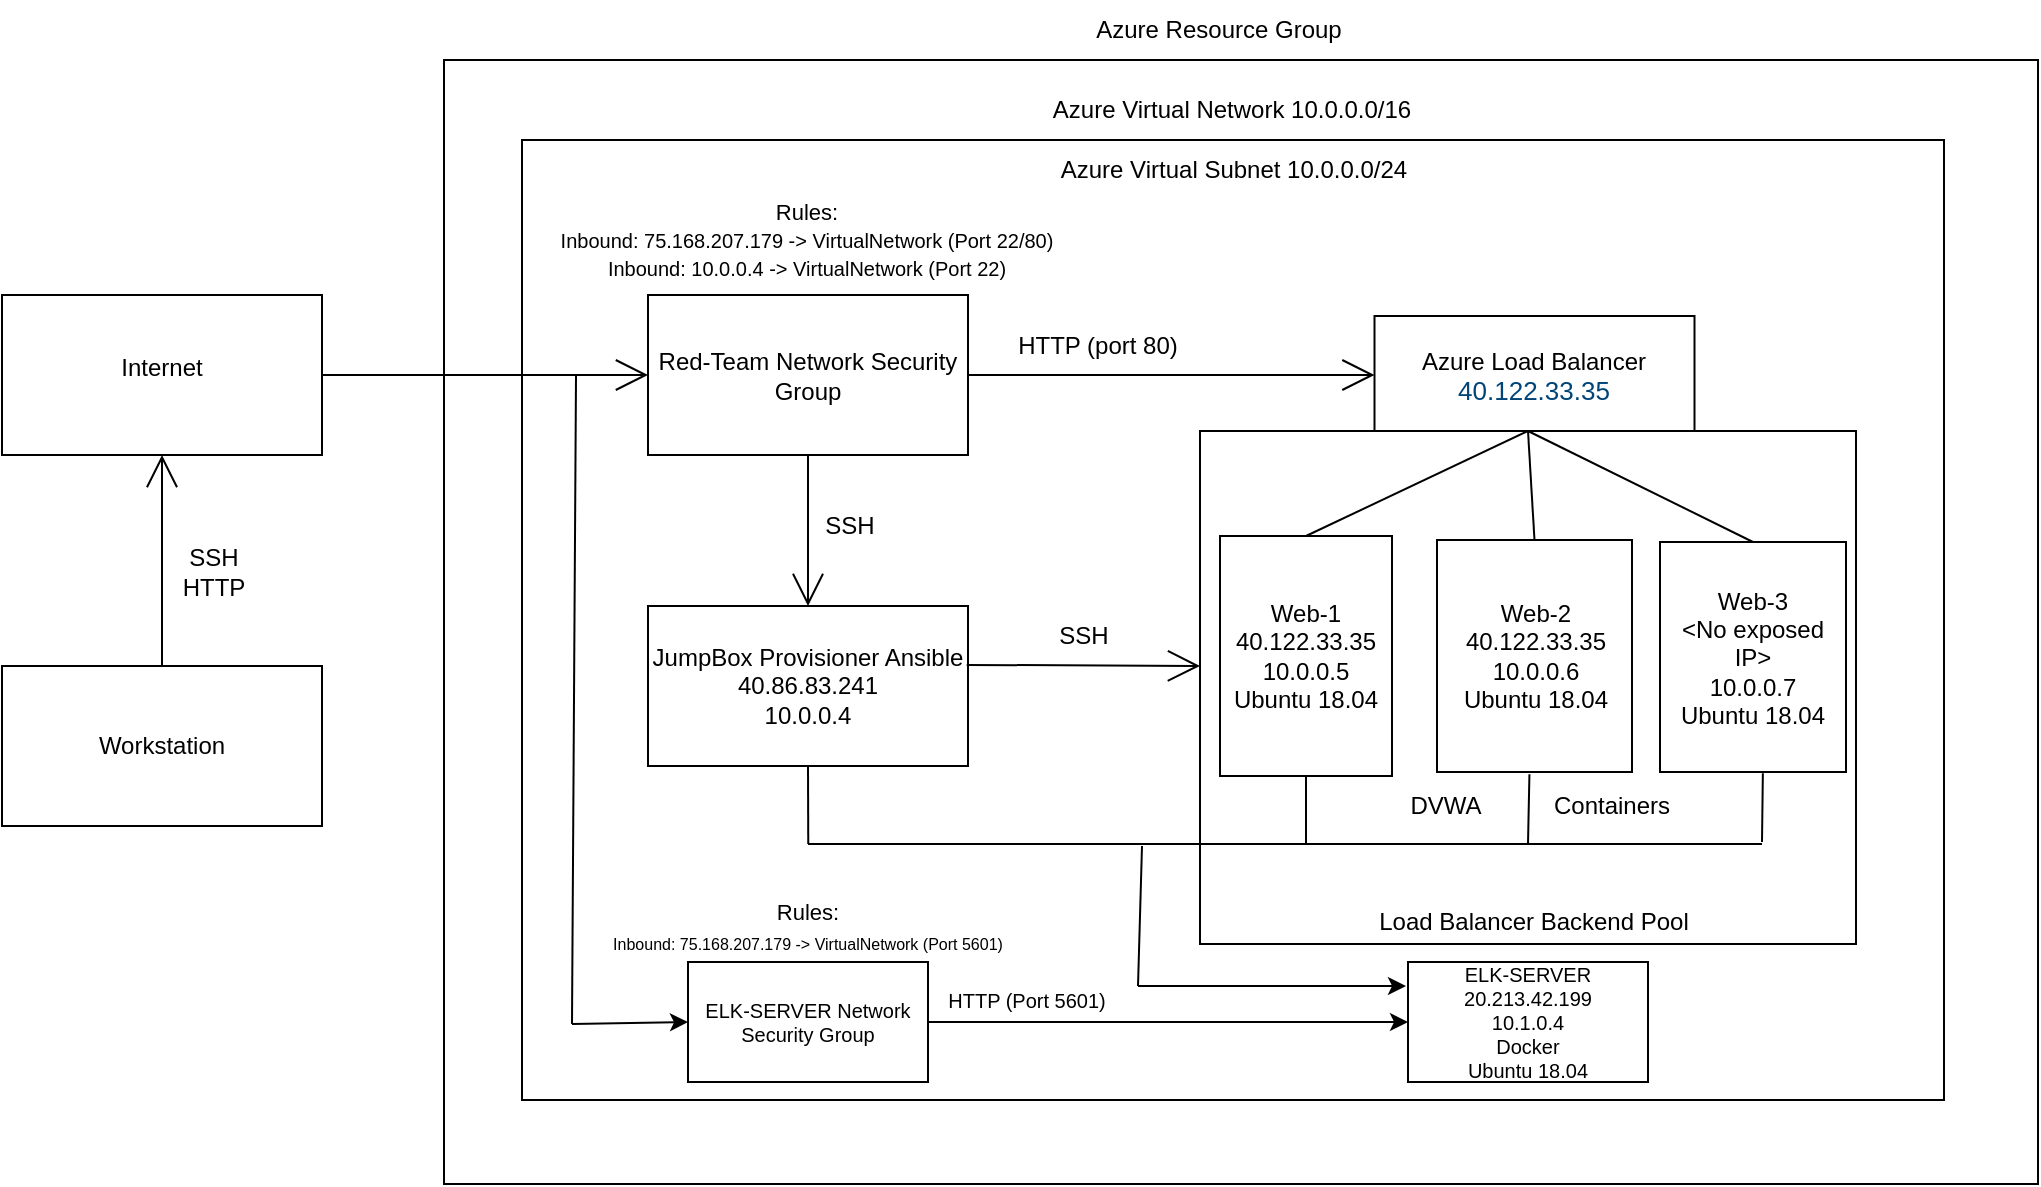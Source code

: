 <mxfile version="17.1.3" type="github">
  <diagram id="Vim2YMB18qbfsKO-1kl4" name="Page-1">
    <mxGraphModel dx="947" dy="804" grid="0" gridSize="10" guides="1" tooltips="1" connect="1" arrows="1" fold="1" page="0" pageScale="1" pageWidth="850" pageHeight="1100" math="0" shadow="0">
      <root>
        <mxCell id="0" />
        <mxCell id="1" parent="0" />
        <mxCell id="Mb7m1HrjGLBDkhzbU_Ss-30" value="" style="rounded=0;whiteSpace=wrap;html=1;hachureGap=4;" parent="1" vertex="1">
          <mxGeometry x="703" y="237" width="314" height="215" as="geometry" />
        </mxCell>
        <mxCell id="Mb7m1HrjGLBDkhzbU_Ss-1" value="" style="rounded=0;whiteSpace=wrap;html=1;hachureGap=4;" parent="1" vertex="1">
          <mxGeometry x="318" y="19" width="797" height="562" as="geometry" />
        </mxCell>
        <mxCell id="Mb7m1HrjGLBDkhzbU_Ss-3" value="Azure Resource Group" style="text;strokeColor=none;fillColor=none;html=1;align=center;verticalAlign=middle;whiteSpace=wrap;rounded=0;hachureGap=4;" parent="1" vertex="1">
          <mxGeometry x="610" y="-11" width="191" height="30" as="geometry" />
        </mxCell>
        <mxCell id="Mb7m1HrjGLBDkhzbU_Ss-6" value="" style="rounded=0;whiteSpace=wrap;html=1;hachureGap=4;" parent="1" vertex="1">
          <mxGeometry x="357" y="59" width="711" height="480" as="geometry" />
        </mxCell>
        <mxCell id="Mb7m1HrjGLBDkhzbU_Ss-7" value="Azure Virtual Network 10.0.0.0/16" style="text;strokeColor=none;fillColor=none;html=1;align=center;verticalAlign=middle;whiteSpace=wrap;rounded=0;hachureGap=4;" parent="1" vertex="1">
          <mxGeometry x="610" y="29" width="204" height="30" as="geometry" />
        </mxCell>
        <mxCell id="Mb7m1HrjGLBDkhzbU_Ss-8" value="Azure Virtual Subnet 10.0.0.0/24" style="text;strokeColor=none;fillColor=none;html=1;align=center;verticalAlign=middle;whiteSpace=wrap;rounded=0;hachureGap=4;" parent="1" vertex="1">
          <mxGeometry x="576.5" y="59" width="272" height="30" as="geometry" />
        </mxCell>
        <mxCell id="Mb7m1HrjGLBDkhzbU_Ss-9" value="" style="rounded=0;whiteSpace=wrap;html=1;hachureGap=4;" parent="1" vertex="1">
          <mxGeometry x="97" y="136.5" width="160" height="80" as="geometry" />
        </mxCell>
        <mxCell id="Mb7m1HrjGLBDkhzbU_Ss-10" value="Internet" style="text;strokeColor=none;fillColor=none;html=1;align=center;verticalAlign=middle;whiteSpace=wrap;rounded=0;hachureGap=4;" parent="1" vertex="1">
          <mxGeometry x="147" y="158" width="60" height="30" as="geometry" />
        </mxCell>
        <mxCell id="Mb7m1HrjGLBDkhzbU_Ss-11" value="" style="rounded=0;whiteSpace=wrap;html=1;hachureGap=4;" parent="1" vertex="1">
          <mxGeometry x="97" y="322" width="160" height="80" as="geometry" />
        </mxCell>
        <mxCell id="Mb7m1HrjGLBDkhzbU_Ss-12" value="Workstation" style="text;strokeColor=none;fillColor=none;html=1;align=center;verticalAlign=middle;whiteSpace=wrap;rounded=0;hachureGap=4;" parent="1" vertex="1">
          <mxGeometry x="147" y="347" width="60" height="30" as="geometry" />
        </mxCell>
        <mxCell id="Mb7m1HrjGLBDkhzbU_Ss-13" value="" style="edgeStyle=none;orthogonalLoop=1;jettySize=auto;html=1;rounded=0;endArrow=open;startSize=14;endSize=14;sourcePerimeterSpacing=8;targetPerimeterSpacing=8;curved=1;exitX=0.5;exitY=0;exitDx=0;exitDy=0;entryX=0.5;entryY=1;entryDx=0;entryDy=0;" parent="1" source="Mb7m1HrjGLBDkhzbU_Ss-11" target="Mb7m1HrjGLBDkhzbU_Ss-9" edge="1">
          <mxGeometry width="120" relative="1" as="geometry">
            <mxPoint x="190" y="290" as="sourcePoint" />
            <mxPoint x="503" y="337" as="targetPoint" />
            <Array as="points" />
          </mxGeometry>
        </mxCell>
        <mxCell id="Mb7m1HrjGLBDkhzbU_Ss-14" value="SSH HTTP" style="text;strokeColor=none;fillColor=none;html=1;align=center;verticalAlign=middle;whiteSpace=wrap;rounded=0;hachureGap=4;" parent="1" vertex="1">
          <mxGeometry x="173" y="260" width="60" height="30" as="geometry" />
        </mxCell>
        <mxCell id="Mb7m1HrjGLBDkhzbU_Ss-15" value="Red-Team Network Security Group" style="rounded=0;whiteSpace=wrap;html=1;hachureGap=4;" parent="1" vertex="1">
          <mxGeometry x="420" y="136.5" width="160" height="80" as="geometry" />
        </mxCell>
        <mxCell id="Mb7m1HrjGLBDkhzbU_Ss-16" value="" style="edgeStyle=none;orthogonalLoop=1;jettySize=auto;html=1;rounded=0;endArrow=open;startSize=14;endSize=14;sourcePerimeterSpacing=8;targetPerimeterSpacing=8;curved=1;exitX=1;exitY=0.5;exitDx=0;exitDy=0;entryX=0;entryY=0.5;entryDx=0;entryDy=0;" parent="1" source="Mb7m1HrjGLBDkhzbU_Ss-9" target="Mb7m1HrjGLBDkhzbU_Ss-15" edge="1">
          <mxGeometry width="120" relative="1" as="geometry">
            <mxPoint x="549" y="119" as="sourcePoint" />
            <mxPoint x="669" y="119" as="targetPoint" />
            <Array as="points" />
          </mxGeometry>
        </mxCell>
        <mxCell id="Mb7m1HrjGLBDkhzbU_Ss-17" value="Azure Load Balancer&lt;br&gt;&lt;span style=&quot;color: rgb(0 , 69 , 120) ; font-family: &amp;#34;az_ea_font&amp;#34; , &amp;#34;segoe ui&amp;#34; , &amp;#34;az_font&amp;#34; , , , &amp;#34;blinkmacsystemfont&amp;#34; , &amp;#34;roboto&amp;#34; , &amp;#34;oxygen&amp;#34; , &amp;#34;ubuntu&amp;#34; , &amp;#34;cantarell&amp;#34; , &amp;#34;open sans&amp;#34; , &amp;#34;helvetica neue&amp;#34; , sans-serif ; font-size: 13px ; text-align: left&quot;&gt;40.122.33.35&lt;/span&gt;" style="rounded=0;whiteSpace=wrap;html=1;hachureGap=4;" parent="1" vertex="1">
          <mxGeometry x="783.25" y="147" width="160" height="59" as="geometry" />
        </mxCell>
        <mxCell id="Mb7m1HrjGLBDkhzbU_Ss-18" value="" style="edgeStyle=none;orthogonalLoop=1;jettySize=auto;html=1;rounded=0;endArrow=open;startSize=14;endSize=14;sourcePerimeterSpacing=8;targetPerimeterSpacing=8;curved=1;exitX=1;exitY=0.5;exitDx=0;exitDy=0;entryX=0;entryY=0.5;entryDx=0;entryDy=0;" parent="1" source="Mb7m1HrjGLBDkhzbU_Ss-15" target="Mb7m1HrjGLBDkhzbU_Ss-17" edge="1">
          <mxGeometry width="120" relative="1" as="geometry">
            <mxPoint x="549" y="162" as="sourcePoint" />
            <mxPoint x="669" y="162" as="targetPoint" />
            <Array as="points" />
          </mxGeometry>
        </mxCell>
        <mxCell id="Mb7m1HrjGLBDkhzbU_Ss-19" value="HTTP (port 80)" style="text;strokeColor=none;fillColor=none;html=1;align=center;verticalAlign=middle;whiteSpace=wrap;rounded=0;hachureGap=4;" parent="1" vertex="1">
          <mxGeometry x="587" y="147" width="116" height="30" as="geometry" />
        </mxCell>
        <mxCell id="Mb7m1HrjGLBDkhzbU_Ss-20" value="" style="edgeStyle=none;orthogonalLoop=1;jettySize=auto;html=1;rounded=0;endArrow=open;startSize=14;endSize=14;sourcePerimeterSpacing=8;targetPerimeterSpacing=8;curved=1;entryX=0.5;entryY=0;entryDx=0;entryDy=0;exitX=0.5;exitY=1;exitDx=0;exitDy=0;" parent="1" source="Mb7m1HrjGLBDkhzbU_Ss-15" target="Mb7m1HrjGLBDkhzbU_Ss-21" edge="1">
          <mxGeometry width="120" relative="1" as="geometry">
            <mxPoint x="496" y="211" as="sourcePoint" />
            <mxPoint x="669" y="291" as="targetPoint" />
            <Array as="points" />
          </mxGeometry>
        </mxCell>
        <mxCell id="Mb7m1HrjGLBDkhzbU_Ss-21" value="JumpBox Provisioner Ansible&lt;br&gt;40.86.83.241&lt;br&gt;10.0.0.4&lt;br&gt;" style="rounded=0;whiteSpace=wrap;html=1;hachureGap=4;" parent="1" vertex="1">
          <mxGeometry x="420" y="292" width="160" height="80" as="geometry" />
        </mxCell>
        <mxCell id="Mb7m1HrjGLBDkhzbU_Ss-22" value="SSH" style="text;strokeColor=none;fillColor=none;html=1;align=center;verticalAlign=middle;whiteSpace=wrap;rounded=0;hachureGap=4;" parent="1" vertex="1">
          <mxGeometry x="491" y="237" width="60" height="30" as="geometry" />
        </mxCell>
        <mxCell id="Mb7m1HrjGLBDkhzbU_Ss-23" value="" style="edgeStyle=none;orthogonalLoop=1;jettySize=auto;html=1;rounded=0;endArrow=open;startSize=14;endSize=14;sourcePerimeterSpacing=8;targetPerimeterSpacing=8;curved=1;exitX=0.996;exitY=0.368;exitDx=0;exitDy=0;exitPerimeter=0;" parent="1" edge="1" source="Mb7m1HrjGLBDkhzbU_Ss-21">
          <mxGeometry width="120" relative="1" as="geometry">
            <mxPoint x="601" y="322" as="sourcePoint" />
            <mxPoint x="696" y="322" as="targetPoint" />
            <Array as="points" />
          </mxGeometry>
        </mxCell>
        <mxCell id="Mb7m1HrjGLBDkhzbU_Ss-24" value="" style="rounded=0;whiteSpace=wrap;html=1;hachureGap=4;" parent="1" vertex="1">
          <mxGeometry x="696" y="204.5" width="328" height="256.5" as="geometry" />
        </mxCell>
        <mxCell id="Mb7m1HrjGLBDkhzbU_Ss-25" value="Web-1&lt;br&gt;40.122.33.35&lt;br&gt;10.0.0.5&lt;br&gt;Ubuntu 18.04" style="rounded=0;whiteSpace=wrap;html=1;hachureGap=4;" parent="1" vertex="1">
          <mxGeometry x="706" y="257" width="86" height="120" as="geometry" />
        </mxCell>
        <mxCell id="Mb7m1HrjGLBDkhzbU_Ss-27" value="Web-2&lt;br&gt;40.122.33.35&lt;br&gt;10.0.0.6&lt;br&gt;Ubuntu 18.04" style="rounded=0;whiteSpace=wrap;html=1;hachureGap=4;" parent="1" vertex="1">
          <mxGeometry x="814.5" y="259" width="97.5" height="116" as="geometry" />
        </mxCell>
        <mxCell id="Mb7m1HrjGLBDkhzbU_Ss-28" value="Web-3&lt;br&gt;&amp;lt;No exposed IP&amp;gt;&lt;br&gt;10.0.0.7&lt;br&gt;Ubuntu 18.04" style="rounded=0;whiteSpace=wrap;html=1;hachureGap=4;" parent="1" vertex="1">
          <mxGeometry x="926" y="260" width="93" height="115" as="geometry" />
        </mxCell>
        <mxCell id="Mb7m1HrjGLBDkhzbU_Ss-29" value="Load Balancer Backend Pool" style="text;strokeColor=none;fillColor=none;html=1;align=center;verticalAlign=middle;whiteSpace=wrap;rounded=0;hachureGap=4;" parent="1" vertex="1">
          <mxGeometry x="777.38" y="435" width="171.75" height="30" as="geometry" />
        </mxCell>
        <mxCell id="Mb7m1HrjGLBDkhzbU_Ss-32" value="SSH" style="text;strokeColor=none;fillColor=none;html=1;align=center;verticalAlign=middle;whiteSpace=wrap;rounded=0;hachureGap=4;" parent="1" vertex="1">
          <mxGeometry x="608" y="292" width="60" height="30" as="geometry" />
        </mxCell>
        <mxCell id="Mb7m1HrjGLBDkhzbU_Ss-65" value="" style="endArrow=none;html=1;rounded=0;startSize=14;endSize=14;sourcePerimeterSpacing=8;targetPerimeterSpacing=8;curved=1;entryX=0.5;entryY=1;entryDx=0;entryDy=0;" parent="1" target="Mb7m1HrjGLBDkhzbU_Ss-21" edge="1">
          <mxGeometry width="50" height="50" relative="1" as="geometry">
            <mxPoint x="500.13" y="411" as="sourcePoint" />
            <mxPoint x="706" y="335" as="targetPoint" />
          </mxGeometry>
        </mxCell>
        <mxCell id="Mb7m1HrjGLBDkhzbU_Ss-68" value="" style="endArrow=none;html=1;rounded=0;startSize=14;endSize=14;sourcePerimeterSpacing=8;targetPerimeterSpacing=8;curved=1;entryX=0.474;entryY=1.01;entryDx=0;entryDy=0;entryPerimeter=0;" parent="1" target="Mb7m1HrjGLBDkhzbU_Ss-27" edge="1">
          <mxGeometry width="50" height="50" relative="1" as="geometry">
            <mxPoint x="860" y="411" as="sourcePoint" />
            <mxPoint x="910" y="361" as="targetPoint" />
          </mxGeometry>
        </mxCell>
        <mxCell id="Mb7m1HrjGLBDkhzbU_Ss-70" value="" style="endArrow=none;html=1;rounded=0;startSize=14;endSize=14;sourcePerimeterSpacing=8;targetPerimeterSpacing=8;curved=1;entryX=0.5;entryY=1;entryDx=0;entryDy=0;" parent="1" target="Mb7m1HrjGLBDkhzbU_Ss-25" edge="1">
          <mxGeometry width="50" height="50" relative="1" as="geometry">
            <mxPoint x="749" y="411" as="sourcePoint" />
            <mxPoint x="795" y="361" as="targetPoint" />
          </mxGeometry>
        </mxCell>
        <mxCell id="Mb7m1HrjGLBDkhzbU_Ss-71" value="" style="endArrow=none;html=1;rounded=0;startSize=14;endSize=14;sourcePerimeterSpacing=8;curved=1;" parent="1" edge="1">
          <mxGeometry width="50" height="50" relative="1" as="geometry">
            <mxPoint x="694.25" y="411" as="sourcePoint" />
            <mxPoint x="977" y="411" as="targetPoint" />
          </mxGeometry>
        </mxCell>
        <mxCell id="Mb7m1HrjGLBDkhzbU_Ss-72" value="" style="endArrow=none;html=1;rounded=0;startSize=14;endSize=14;sourcePerimeterSpacing=8;targetPerimeterSpacing=8;curved=1;" parent="1" edge="1">
          <mxGeometry width="50" height="50" relative="1" as="geometry">
            <mxPoint x="970" y="406" as="sourcePoint" />
            <mxPoint x="970" y="406" as="targetPoint" />
          </mxGeometry>
        </mxCell>
        <mxCell id="Mb7m1HrjGLBDkhzbU_Ss-73" value="" style="endArrow=none;html=1;rounded=0;startSize=14;endSize=14;sourcePerimeterSpacing=8;targetPerimeterSpacing=8;curved=1;entryX=0.553;entryY=1.005;entryDx=0;entryDy=0;entryPerimeter=0;" parent="1" target="Mb7m1HrjGLBDkhzbU_Ss-28" edge="1">
          <mxGeometry width="50" height="50" relative="1" as="geometry">
            <mxPoint x="977" y="410" as="sourcePoint" />
            <mxPoint x="977" y="404" as="targetPoint" />
          </mxGeometry>
        </mxCell>
        <mxCell id="Mb7m1HrjGLBDkhzbU_Ss-74" value="DVWA" style="text;strokeColor=none;fillColor=none;html=1;align=center;verticalAlign=middle;whiteSpace=wrap;rounded=0;hachureGap=4;" parent="1" vertex="1">
          <mxGeometry x="788.5" y="377" width="60" height="30" as="geometry" />
        </mxCell>
        <mxCell id="Mb7m1HrjGLBDkhzbU_Ss-75" value="Containers" style="text;strokeColor=none;fillColor=none;html=1;align=center;verticalAlign=middle;whiteSpace=wrap;rounded=0;hachureGap=4;" parent="1" vertex="1">
          <mxGeometry x="872" y="377" width="60" height="30" as="geometry" />
        </mxCell>
        <mxCell id="Mb7m1HrjGLBDkhzbU_Ss-78" value="" style="endArrow=none;html=1;rounded=0;startSize=14;endSize=14;sourcePerimeterSpacing=8;targetPerimeterSpacing=8;curved=1;" parent="1" edge="1">
          <mxGeometry width="50" height="50" relative="1" as="geometry">
            <mxPoint x="500" y="411" as="sourcePoint" />
            <mxPoint x="696" y="411" as="targetPoint" />
          </mxGeometry>
        </mxCell>
        <mxCell id="Mb7m1HrjGLBDkhzbU_Ss-79" value="" style="endArrow=none;html=1;rounded=0;startSize=14;endSize=14;sourcePerimeterSpacing=8;targetPerimeterSpacing=8;curved=1;exitX=0.5;exitY=0;exitDx=0;exitDy=0;entryX=0.5;entryY=0;entryDx=0;entryDy=0;" parent="1" source="Mb7m1HrjGLBDkhzbU_Ss-24" target="Mb7m1HrjGLBDkhzbU_Ss-25" edge="1">
          <mxGeometry width="50" height="50" relative="1" as="geometry">
            <mxPoint x="890" y="206" as="sourcePoint" />
            <mxPoint x="940" y="156" as="targetPoint" />
          </mxGeometry>
        </mxCell>
        <mxCell id="Mb7m1HrjGLBDkhzbU_Ss-80" value="" style="endArrow=none;html=1;rounded=0;startSize=14;endSize=14;sourcePerimeterSpacing=8;targetPerimeterSpacing=8;curved=1;exitX=0.5;exitY=0;exitDx=0;exitDy=0;entryX=0.5;entryY=0;entryDx=0;entryDy=0;" parent="1" source="Mb7m1HrjGLBDkhzbU_Ss-24" target="Mb7m1HrjGLBDkhzbU_Ss-27" edge="1">
          <mxGeometry width="50" height="50" relative="1" as="geometry">
            <mxPoint x="890" y="206" as="sourcePoint" />
            <mxPoint x="940" y="156" as="targetPoint" />
          </mxGeometry>
        </mxCell>
        <mxCell id="Mb7m1HrjGLBDkhzbU_Ss-81" value="" style="endArrow=none;html=1;rounded=0;startSize=14;endSize=14;sourcePerimeterSpacing=8;targetPerimeterSpacing=8;curved=1;exitX=0.5;exitY=0;exitDx=0;exitDy=0;entryX=0.5;entryY=0;entryDx=0;entryDy=0;" parent="1" source="Mb7m1HrjGLBDkhzbU_Ss-24" target="Mb7m1HrjGLBDkhzbU_Ss-28" edge="1">
          <mxGeometry width="50" height="50" relative="1" as="geometry">
            <mxPoint x="1099" y="232" as="sourcePoint" />
            <mxPoint x="1149" y="182" as="targetPoint" />
          </mxGeometry>
        </mxCell>
        <mxCell id="G9EsvETkhlV5NKroU2Br-1" value="&lt;font&gt;&lt;span style=&quot;font-size: 11px&quot;&gt;Rules:&lt;/span&gt;&lt;br&gt;&lt;font style=&quot;font-size: 10px&quot;&gt;&lt;font&gt;Inbound:&amp;nbsp;&lt;span class=&quot;fxc-gcflink-text&quot;&gt;75.168.207.179 -&amp;gt; VirtualNetwork (Port 22/80)&lt;/span&gt;&lt;/font&gt;&lt;br&gt;&lt;font&gt;I&lt;/font&gt;nbound: 10.0.0.4&amp;nbsp;&lt;span class=&quot;fxc-gcflink-text&quot;&gt;-&amp;gt; VirtualNetwork (Port 22)&lt;/span&gt;&lt;/font&gt;&lt;br&gt;&lt;br&gt;&lt;br&gt;&lt;/font&gt;" style="text;html=1;strokeColor=none;fillColor=none;align=center;verticalAlign=middle;whiteSpace=wrap;rounded=0;" vertex="1" parent="1">
          <mxGeometry x="368.38" y="66" width="263.25" height="113" as="geometry" />
        </mxCell>
        <mxCell id="G9EsvETkhlV5NKroU2Br-2" value="&lt;font style=&quot;font-size: 10px&quot;&gt;ELK-SERVER&lt;br&gt;20.213.42.199&lt;br&gt;10.1.0.4&lt;br&gt;Docker&lt;br&gt;Ubuntu 18.04&lt;/font&gt;" style="rounded=0;whiteSpace=wrap;html=1;fontSize=8;" vertex="1" parent="1">
          <mxGeometry x="800" y="470" width="120" height="60" as="geometry" />
        </mxCell>
        <mxCell id="G9EsvETkhlV5NKroU2Br-3" value="ELK-SERVER Network Security Group" style="rounded=0;whiteSpace=wrap;html=1;fontSize=10;" vertex="1" parent="1">
          <mxGeometry x="440" y="470" width="120" height="60" as="geometry" />
        </mxCell>
        <mxCell id="G9EsvETkhlV5NKroU2Br-4" value="" style="endArrow=classic;html=1;rounded=0;fontSize=10;exitX=1;exitY=0.5;exitDx=0;exitDy=0;entryX=0;entryY=0.5;entryDx=0;entryDy=0;" edge="1" parent="1" source="G9EsvETkhlV5NKroU2Br-3" target="G9EsvETkhlV5NKroU2Br-2">
          <mxGeometry width="50" height="50" relative="1" as="geometry">
            <mxPoint x="573" y="509" as="sourcePoint" />
            <mxPoint x="623" y="459" as="targetPoint" />
          </mxGeometry>
        </mxCell>
        <mxCell id="G9EsvETkhlV5NKroU2Br-5" value="&lt;font&gt;&lt;span style=&quot;font-size: 11px&quot;&gt;Rules:&lt;/span&gt;&lt;br&gt;&lt;font style=&quot;font-size: 8px&quot;&gt;Inbound:&amp;nbsp;&lt;span class=&quot;fxc-gcflink-text&quot;&gt;75.168.207.179 -&amp;gt; VirtualNetwork (Port 5601)&lt;/span&gt;&lt;/font&gt;&lt;br&gt;&lt;/font&gt;" style="text;html=1;strokeColor=none;fillColor=none;align=center;verticalAlign=middle;whiteSpace=wrap;rounded=0;" vertex="1" parent="1">
          <mxGeometry x="395.13" y="426" width="209.74" height="51" as="geometry" />
        </mxCell>
        <mxCell id="G9EsvETkhlV5NKroU2Br-8" value="HTTP (Port 5601)" style="text;html=1;strokeColor=none;fillColor=none;align=center;verticalAlign=middle;whiteSpace=wrap;rounded=0;fontSize=10;" vertex="1" parent="1">
          <mxGeometry x="567" y="477" width="85" height="23" as="geometry" />
        </mxCell>
        <mxCell id="G9EsvETkhlV5NKroU2Br-9" value="" style="endArrow=none;html=1;rounded=0;fontSize=10;" edge="1" parent="1">
          <mxGeometry width="50" height="50" relative="1" as="geometry">
            <mxPoint x="665" y="482" as="sourcePoint" />
            <mxPoint x="667" y="412" as="targetPoint" />
          </mxGeometry>
        </mxCell>
        <mxCell id="G9EsvETkhlV5NKroU2Br-10" value="" style="endArrow=classic;html=1;rounded=0;fontSize=10;" edge="1" parent="1">
          <mxGeometry width="50" height="50" relative="1" as="geometry">
            <mxPoint x="665" y="482" as="sourcePoint" />
            <mxPoint x="799" y="482" as="targetPoint" />
          </mxGeometry>
        </mxCell>
        <mxCell id="G9EsvETkhlV5NKroU2Br-12" value="" style="endArrow=none;html=1;rounded=0;fontSize=10;" edge="1" parent="1">
          <mxGeometry width="50" height="50" relative="1" as="geometry">
            <mxPoint x="382" y="501" as="sourcePoint" />
            <mxPoint x="384" y="177" as="targetPoint" />
          </mxGeometry>
        </mxCell>
        <mxCell id="G9EsvETkhlV5NKroU2Br-13" value="" style="endArrow=classic;html=1;rounded=0;fontSize=10;entryX=0;entryY=0.5;entryDx=0;entryDy=0;" edge="1" parent="1" target="G9EsvETkhlV5NKroU2Br-3">
          <mxGeometry width="50" height="50" relative="1" as="geometry">
            <mxPoint x="382" y="501" as="sourcePoint" />
            <mxPoint x="436" y="470" as="targetPoint" />
          </mxGeometry>
        </mxCell>
      </root>
    </mxGraphModel>
  </diagram>
</mxfile>
